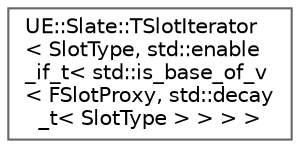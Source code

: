 digraph "Graphical Class Hierarchy"
{
 // INTERACTIVE_SVG=YES
 // LATEX_PDF_SIZE
  bgcolor="transparent";
  edge [fontname=Helvetica,fontsize=10,labelfontname=Helvetica,labelfontsize=10];
  node [fontname=Helvetica,fontsize=10,shape=box,height=0.2,width=0.4];
  rankdir="LR";
  Node0 [id="Node000000",label="UE::Slate::TSlotIterator\l\< SlotType, std::enable\l_if_t\< std::is_base_of_v\l\< FSlotProxy, std::decay\l_t\< SlotType \> \> \> \>",height=0.2,width=0.4,color="grey40", fillcolor="white", style="filled",URL="$dc/d24/structUE_1_1Slate_1_1TSlotIterator_3_01SlotType_00_01std_1_1enable__if__t_3_01std_1_1is__base__oc793752a9f304ef779f5fbddde8c127e.html",tooltip=" "];
}

